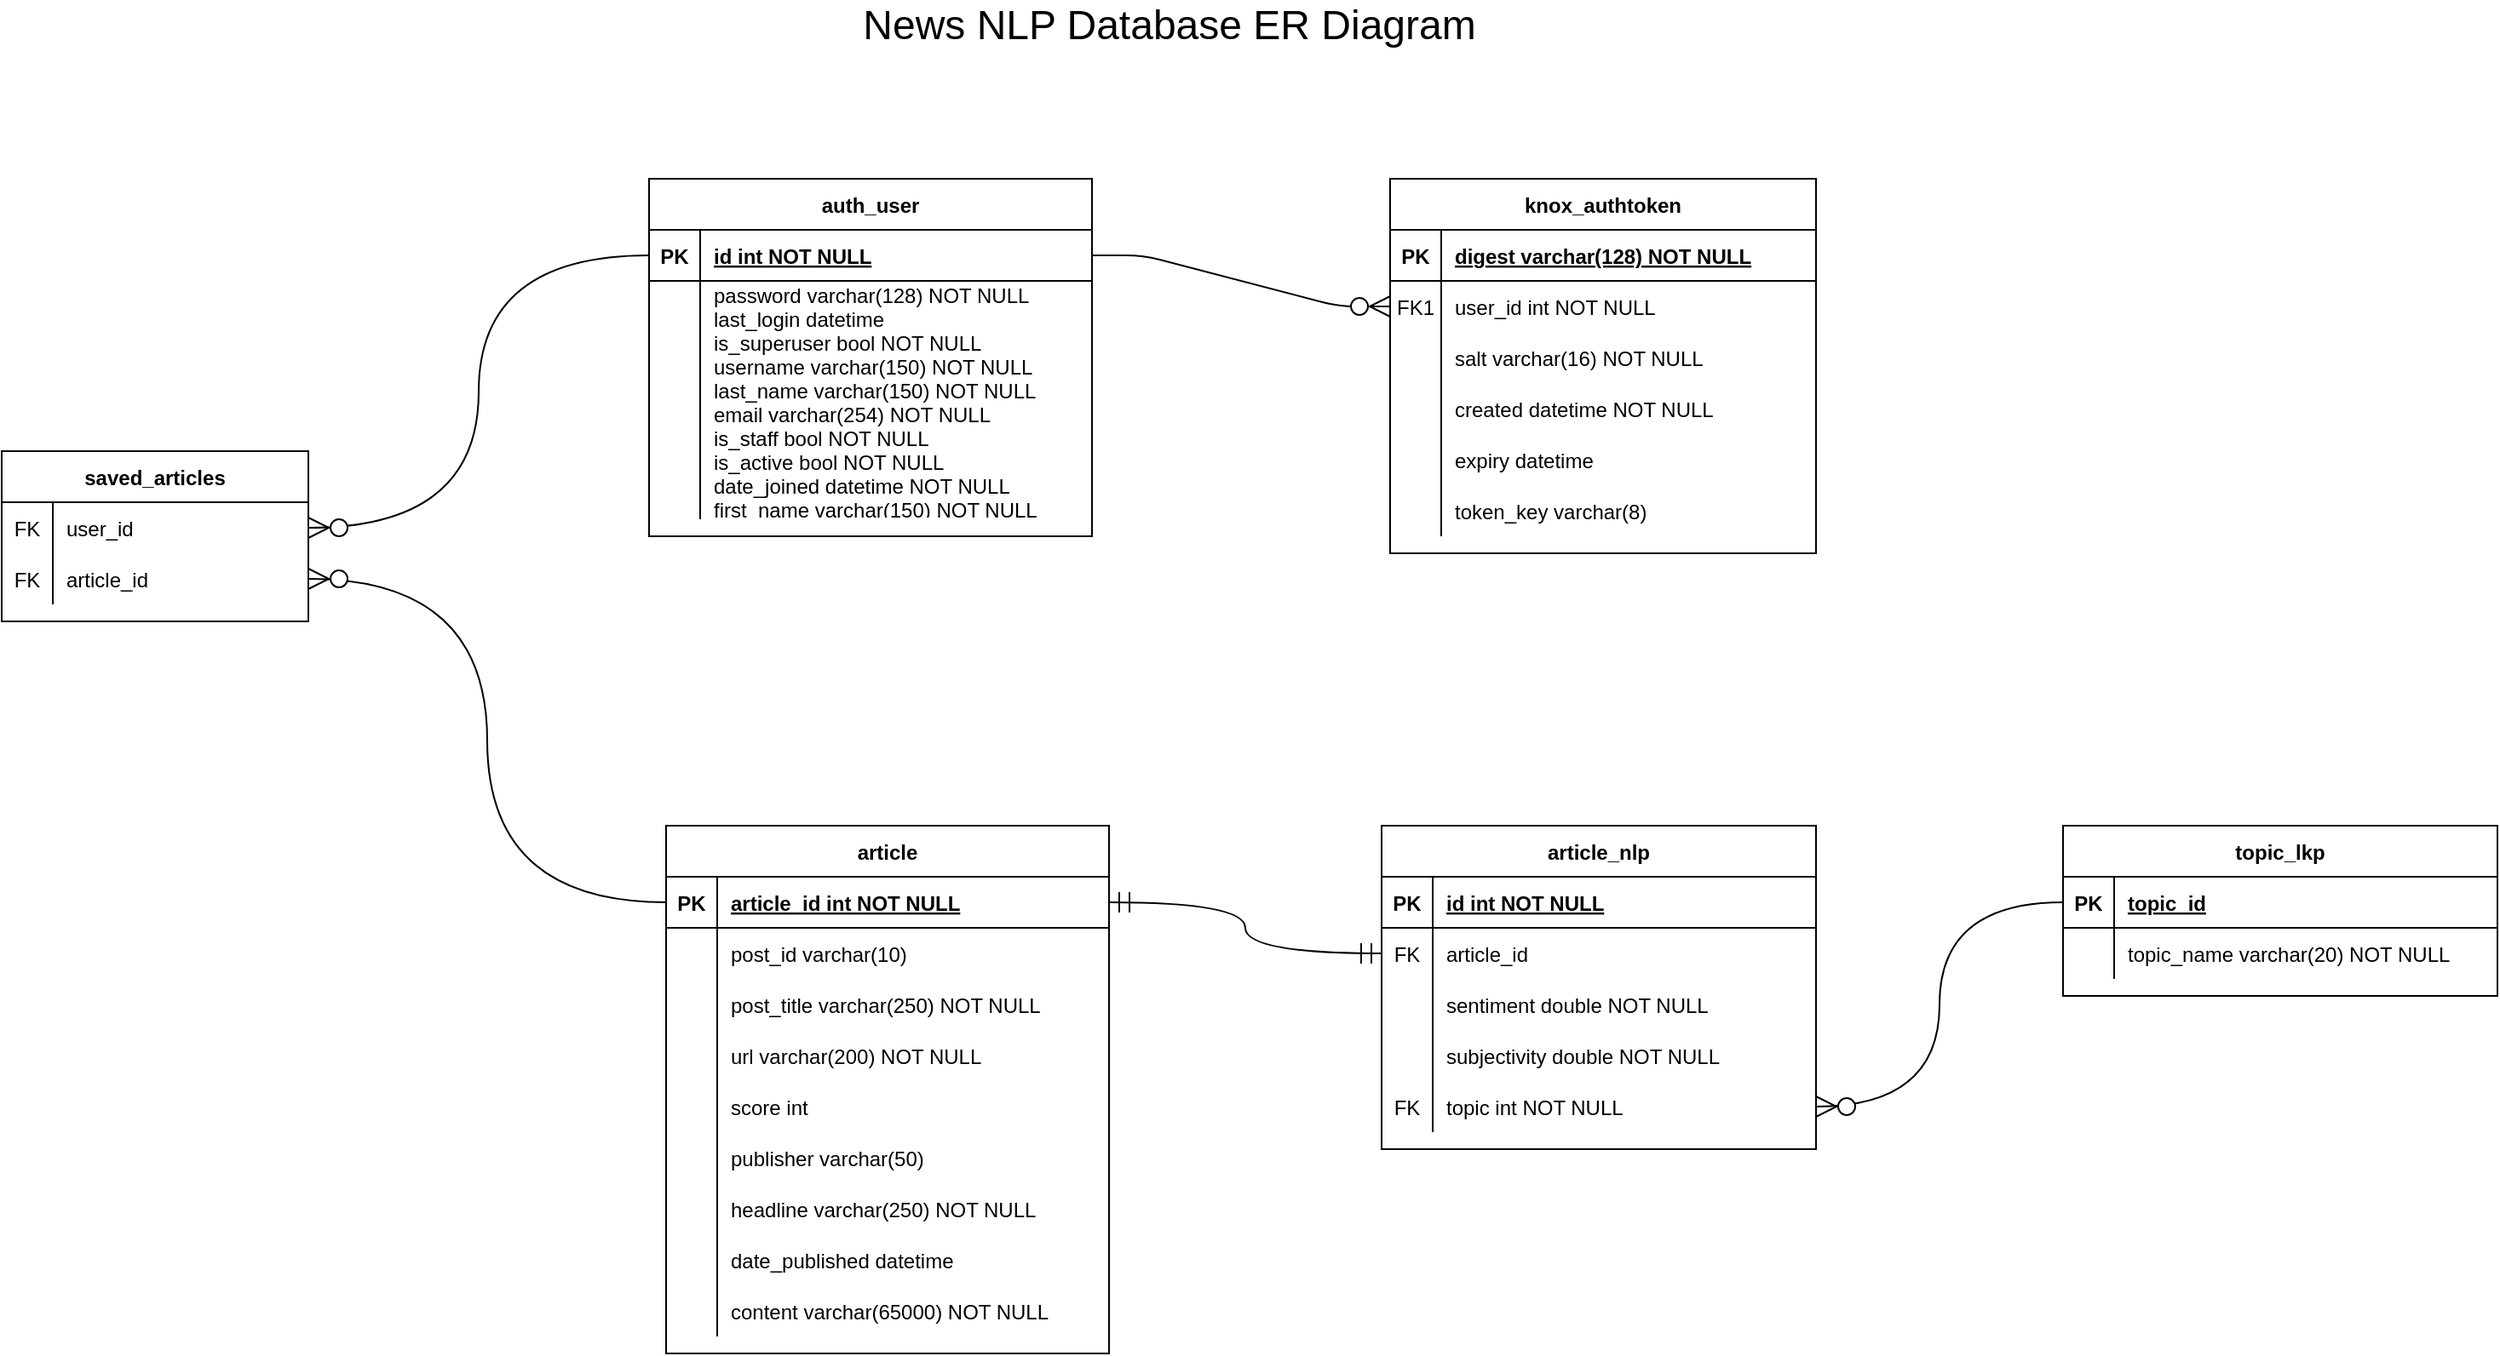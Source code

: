 <mxfile version="14.4.8" type="github">
  <diagram id="R2lEEEUBdFMjLlhIrx00" name="Page-1">
    <mxGraphModel dx="2200" dy="774" grid="1" gridSize="10" guides="1" tooltips="1" connect="1" arrows="1" fold="1" page="1" pageScale="1" pageWidth="850" pageHeight="1100" math="0" shadow="0" extFonts="Permanent Marker^https://fonts.googleapis.com/css?family=Permanent+Marker">
      <root>
        <mxCell id="0" />
        <mxCell id="1" parent="0" />
        <mxCell id="C-vyLk0tnHw3VtMMgP7b-1" value="" style="edgeStyle=entityRelationEdgeStyle;endArrow=ERzeroToMany;startArrow=none;endFill=1;startFill=0;endSize=10;" parent="1" source="C-vyLk0tnHw3VtMMgP7b-24" target="C-vyLk0tnHw3VtMMgP7b-6" edge="1">
          <mxGeometry width="100" height="100" relative="1" as="geometry">
            <mxPoint x="340" y="740" as="sourcePoint" />
            <mxPoint x="440" y="640" as="targetPoint" />
          </mxGeometry>
        </mxCell>
        <mxCell id="C-vyLk0tnHw3VtMMgP7b-2" value="knox_authtoken" style="shape=table;startSize=30;container=1;collapsible=1;childLayout=tableLayout;fixedRows=1;rowLines=0;fontStyle=1;align=center;resizeLast=1;" parent="1" vertex="1">
          <mxGeometry x="555" y="140" width="250" height="220" as="geometry">
            <mxRectangle x="450" y="120" width="70" height="30" as="alternateBounds" />
          </mxGeometry>
        </mxCell>
        <mxCell id="C-vyLk0tnHw3VtMMgP7b-3" value="" style="shape=partialRectangle;collapsible=0;dropTarget=0;pointerEvents=0;fillColor=none;points=[[0,0.5],[1,0.5]];portConstraint=eastwest;top=0;left=0;right=0;bottom=1;" parent="C-vyLk0tnHw3VtMMgP7b-2" vertex="1">
          <mxGeometry y="30" width="250" height="30" as="geometry" />
        </mxCell>
        <mxCell id="C-vyLk0tnHw3VtMMgP7b-4" value="PK" style="shape=partialRectangle;overflow=hidden;connectable=0;fillColor=none;top=0;left=0;bottom=0;right=0;fontStyle=1;" parent="C-vyLk0tnHw3VtMMgP7b-3" vertex="1">
          <mxGeometry width="30" height="30" as="geometry" />
        </mxCell>
        <mxCell id="C-vyLk0tnHw3VtMMgP7b-5" value="digest varchar(128) NOT NULL " style="shape=partialRectangle;overflow=hidden;connectable=0;fillColor=none;top=0;left=0;bottom=0;right=0;align=left;spacingLeft=6;fontStyle=5;" parent="C-vyLk0tnHw3VtMMgP7b-3" vertex="1">
          <mxGeometry x="30" width="220" height="30" as="geometry" />
        </mxCell>
        <mxCell id="C-vyLk0tnHw3VtMMgP7b-6" value="" style="shape=partialRectangle;collapsible=0;dropTarget=0;pointerEvents=0;fillColor=none;points=[[0,0.5],[1,0.5]];portConstraint=eastwest;top=0;left=0;right=0;bottom=0;" parent="C-vyLk0tnHw3VtMMgP7b-2" vertex="1">
          <mxGeometry y="60" width="250" height="30" as="geometry" />
        </mxCell>
        <mxCell id="C-vyLk0tnHw3VtMMgP7b-7" value="FK1" style="shape=partialRectangle;overflow=hidden;connectable=0;fillColor=none;top=0;left=0;bottom=0;right=0;" parent="C-vyLk0tnHw3VtMMgP7b-6" vertex="1">
          <mxGeometry width="30" height="30" as="geometry" />
        </mxCell>
        <mxCell id="C-vyLk0tnHw3VtMMgP7b-8" value="user_id int NOT NULL" style="shape=partialRectangle;overflow=hidden;connectable=0;fillColor=none;top=0;left=0;bottom=0;right=0;align=left;spacingLeft=6;" parent="C-vyLk0tnHw3VtMMgP7b-6" vertex="1">
          <mxGeometry x="30" width="220" height="30" as="geometry" />
        </mxCell>
        <mxCell id="C-vyLk0tnHw3VtMMgP7b-9" value="" style="shape=partialRectangle;collapsible=0;dropTarget=0;pointerEvents=0;fillColor=none;points=[[0,0.5],[1,0.5]];portConstraint=eastwest;top=0;left=0;right=0;bottom=0;" parent="C-vyLk0tnHw3VtMMgP7b-2" vertex="1">
          <mxGeometry y="90" width="250" height="30" as="geometry" />
        </mxCell>
        <mxCell id="C-vyLk0tnHw3VtMMgP7b-10" value="" style="shape=partialRectangle;overflow=hidden;connectable=0;fillColor=none;top=0;left=0;bottom=0;right=0;" parent="C-vyLk0tnHw3VtMMgP7b-9" vertex="1">
          <mxGeometry width="30" height="30" as="geometry" />
        </mxCell>
        <mxCell id="C-vyLk0tnHw3VtMMgP7b-11" value="salt varchar(16) NOT NULL" style="shape=partialRectangle;overflow=hidden;connectable=0;fillColor=none;top=0;left=0;bottom=0;right=0;align=left;spacingLeft=6;" parent="C-vyLk0tnHw3VtMMgP7b-9" vertex="1">
          <mxGeometry x="30" width="220" height="30" as="geometry" />
        </mxCell>
        <mxCell id="pVp8Zoh54Qk2tJpORpOQ-66" value="" style="shape=partialRectangle;collapsible=0;dropTarget=0;pointerEvents=0;fillColor=none;points=[[0,0.5],[1,0.5]];portConstraint=eastwest;top=0;left=0;right=0;bottom=0;" vertex="1" parent="C-vyLk0tnHw3VtMMgP7b-2">
          <mxGeometry y="120" width="250" height="30" as="geometry" />
        </mxCell>
        <mxCell id="pVp8Zoh54Qk2tJpORpOQ-67" value="" style="shape=partialRectangle;overflow=hidden;connectable=0;fillColor=none;top=0;left=0;bottom=0;right=0;" vertex="1" parent="pVp8Zoh54Qk2tJpORpOQ-66">
          <mxGeometry width="30" height="30" as="geometry" />
        </mxCell>
        <mxCell id="pVp8Zoh54Qk2tJpORpOQ-68" value="created datetime NOT NULL" style="shape=partialRectangle;overflow=hidden;connectable=0;fillColor=none;top=0;left=0;bottom=0;right=0;align=left;spacingLeft=6;" vertex="1" parent="pVp8Zoh54Qk2tJpORpOQ-66">
          <mxGeometry x="30" width="220" height="30" as="geometry" />
        </mxCell>
        <mxCell id="pVp8Zoh54Qk2tJpORpOQ-69" value="" style="shape=partialRectangle;collapsible=0;dropTarget=0;pointerEvents=0;fillColor=none;points=[[0,0.5],[1,0.5]];portConstraint=eastwest;top=0;left=0;right=0;bottom=0;" vertex="1" parent="C-vyLk0tnHw3VtMMgP7b-2">
          <mxGeometry y="150" width="250" height="30" as="geometry" />
        </mxCell>
        <mxCell id="pVp8Zoh54Qk2tJpORpOQ-70" value="" style="shape=partialRectangle;overflow=hidden;connectable=0;fillColor=none;top=0;left=0;bottom=0;right=0;" vertex="1" parent="pVp8Zoh54Qk2tJpORpOQ-69">
          <mxGeometry width="30" height="30" as="geometry" />
        </mxCell>
        <mxCell id="pVp8Zoh54Qk2tJpORpOQ-71" value="expiry datetime" style="shape=partialRectangle;overflow=hidden;connectable=0;fillColor=none;top=0;left=0;bottom=0;right=0;align=left;spacingLeft=6;" vertex="1" parent="pVp8Zoh54Qk2tJpORpOQ-69">
          <mxGeometry x="30" width="220" height="30" as="geometry" />
        </mxCell>
        <mxCell id="pVp8Zoh54Qk2tJpORpOQ-72" value="" style="shape=partialRectangle;collapsible=0;dropTarget=0;pointerEvents=0;fillColor=none;points=[[0,0.5],[1,0.5]];portConstraint=eastwest;top=0;left=0;right=0;bottom=0;" vertex="1" parent="C-vyLk0tnHw3VtMMgP7b-2">
          <mxGeometry y="180" width="250" height="30" as="geometry" />
        </mxCell>
        <mxCell id="pVp8Zoh54Qk2tJpORpOQ-73" value="" style="shape=partialRectangle;overflow=hidden;connectable=0;fillColor=none;top=0;left=0;bottom=0;right=0;" vertex="1" parent="pVp8Zoh54Qk2tJpORpOQ-72">
          <mxGeometry width="30" height="30" as="geometry" />
        </mxCell>
        <mxCell id="pVp8Zoh54Qk2tJpORpOQ-74" value="token_key varchar(8)" style="shape=partialRectangle;overflow=hidden;connectable=0;fillColor=none;top=0;left=0;bottom=0;right=0;align=left;spacingLeft=6;" vertex="1" parent="pVp8Zoh54Qk2tJpORpOQ-72">
          <mxGeometry x="30" width="220" height="30" as="geometry" />
        </mxCell>
        <mxCell id="pVp8Zoh54Qk2tJpORpOQ-48" style="edgeStyle=orthogonalEdgeStyle;rounded=0;orthogonalLoop=1;jettySize=auto;html=1;exitX=0;exitY=0.5;exitDx=0;exitDy=0;entryX=1;entryY=0.5;entryDx=0;entryDy=0;startArrow=none;startFill=0;endArrow=ERzeroToMany;endFill=1;endSize=10;curved=1;" edge="1" parent="1" source="C-vyLk0tnHw3VtMMgP7b-24" target="pVp8Zoh54Qk2tJpORpOQ-82">
          <mxGeometry relative="1" as="geometry">
            <mxPoint x="-125.06" y="328.01" as="targetPoint" />
          </mxGeometry>
        </mxCell>
        <mxCell id="C-vyLk0tnHw3VtMMgP7b-23" value="auth_user" style="shape=table;startSize=30;container=1;collapsible=1;childLayout=tableLayout;fixedRows=1;rowLines=0;fontStyle=1;align=center;resizeLast=1;" parent="1" vertex="1">
          <mxGeometry x="120" y="140" width="260" height="210" as="geometry" />
        </mxCell>
        <mxCell id="C-vyLk0tnHw3VtMMgP7b-24" value="" style="shape=partialRectangle;collapsible=0;dropTarget=0;pointerEvents=0;fillColor=none;points=[[0,0.5],[1,0.5]];portConstraint=eastwest;top=0;left=0;right=0;bottom=1;" parent="C-vyLk0tnHw3VtMMgP7b-23" vertex="1">
          <mxGeometry y="30" width="260" height="30" as="geometry" />
        </mxCell>
        <mxCell id="C-vyLk0tnHw3VtMMgP7b-25" value="PK" style="shape=partialRectangle;overflow=hidden;connectable=0;fillColor=none;top=0;left=0;bottom=0;right=0;fontStyle=1;" parent="C-vyLk0tnHw3VtMMgP7b-24" vertex="1">
          <mxGeometry width="30" height="30" as="geometry" />
        </mxCell>
        <mxCell id="C-vyLk0tnHw3VtMMgP7b-26" value="id int NOT NULL " style="shape=partialRectangle;overflow=hidden;connectable=0;fillColor=none;top=0;left=0;bottom=0;right=0;align=left;spacingLeft=6;fontStyle=5;" parent="C-vyLk0tnHw3VtMMgP7b-24" vertex="1">
          <mxGeometry x="30" width="230" height="30" as="geometry" />
        </mxCell>
        <mxCell id="C-vyLk0tnHw3VtMMgP7b-27" value="" style="shape=partialRectangle;collapsible=0;dropTarget=0;pointerEvents=0;fillColor=none;points=[[0,0.5],[1,0.5]];portConstraint=eastwest;top=0;left=0;right=0;bottom=0;" parent="C-vyLk0tnHw3VtMMgP7b-23" vertex="1">
          <mxGeometry y="60" width="260" height="140" as="geometry" />
        </mxCell>
        <mxCell id="C-vyLk0tnHw3VtMMgP7b-28" value="" style="shape=partialRectangle;overflow=hidden;connectable=0;fillColor=none;top=0;left=0;bottom=0;right=0;" parent="C-vyLk0tnHw3VtMMgP7b-27" vertex="1">
          <mxGeometry width="30" height="140" as="geometry" />
        </mxCell>
        <mxCell id="C-vyLk0tnHw3VtMMgP7b-29" value="password varchar(128) NOT NULL&#xa;last_login datetime&#xa;is_superuser bool NOT NULL&#xa;username varchar(150) NOT NULL&#xa;last_name varchar(150) NOT NULL&#xa;email varchar(254) NOT NULL&#xa;is_staff bool NOT NULL&#xa;is_active bool NOT NULL&#xa;date_joined datetime NOT NULL&#xa;first_name varchar(150) NOT NULL" style="shape=partialRectangle;overflow=hidden;connectable=0;fillColor=none;top=0;left=0;bottom=0;right=0;align=left;spacingLeft=6;" parent="C-vyLk0tnHw3VtMMgP7b-27" vertex="1">
          <mxGeometry x="30" width="230" height="140" as="geometry" />
        </mxCell>
        <mxCell id="pVp8Zoh54Qk2tJpORpOQ-49" style="edgeStyle=orthogonalEdgeStyle;rounded=0;orthogonalLoop=1;jettySize=auto;html=1;exitX=0;exitY=0.5;exitDx=0;exitDy=0;entryX=1;entryY=0.5;entryDx=0;entryDy=0;startArrow=none;startFill=0;endArrow=ERzeroToMany;endFill=1;endSize=10;curved=1;" edge="1" parent="1" source="pVp8Zoh54Qk2tJpORpOQ-5" target="pVp8Zoh54Qk2tJpORpOQ-85">
          <mxGeometry relative="1" as="geometry">
            <mxPoint x="-130" y="365" as="targetPoint" />
          </mxGeometry>
        </mxCell>
        <mxCell id="pVp8Zoh54Qk2tJpORpOQ-4" value="article" style="shape=table;startSize=30;container=1;collapsible=1;childLayout=tableLayout;fixedRows=1;rowLines=0;fontStyle=1;align=center;resizeLast=1;" vertex="1" parent="1">
          <mxGeometry x="130" y="520" width="260" height="310" as="geometry" />
        </mxCell>
        <mxCell id="pVp8Zoh54Qk2tJpORpOQ-5" value="" style="shape=partialRectangle;collapsible=0;dropTarget=0;pointerEvents=0;fillColor=none;top=0;left=0;bottom=1;right=0;points=[[0,0.5],[1,0.5]];portConstraint=eastwest;" vertex="1" parent="pVp8Zoh54Qk2tJpORpOQ-4">
          <mxGeometry y="30" width="260" height="30" as="geometry" />
        </mxCell>
        <mxCell id="pVp8Zoh54Qk2tJpORpOQ-6" value="PK" style="shape=partialRectangle;connectable=0;fillColor=none;top=0;left=0;bottom=0;right=0;fontStyle=1;overflow=hidden;" vertex="1" parent="pVp8Zoh54Qk2tJpORpOQ-5">
          <mxGeometry width="30" height="30" as="geometry" />
        </mxCell>
        <mxCell id="pVp8Zoh54Qk2tJpORpOQ-7" value="article_id int NOT NULL" style="shape=partialRectangle;connectable=0;fillColor=none;top=0;left=0;bottom=0;right=0;align=left;spacingLeft=6;fontStyle=5;overflow=hidden;" vertex="1" parent="pVp8Zoh54Qk2tJpORpOQ-5">
          <mxGeometry x="30" width="230" height="30" as="geometry" />
        </mxCell>
        <mxCell id="pVp8Zoh54Qk2tJpORpOQ-8" value="" style="shape=partialRectangle;collapsible=0;dropTarget=0;pointerEvents=0;fillColor=none;top=0;left=0;bottom=0;right=0;points=[[0,0.5],[1,0.5]];portConstraint=eastwest;" vertex="1" parent="pVp8Zoh54Qk2tJpORpOQ-4">
          <mxGeometry y="60" width="260" height="30" as="geometry" />
        </mxCell>
        <mxCell id="pVp8Zoh54Qk2tJpORpOQ-9" value="" style="shape=partialRectangle;connectable=0;fillColor=none;top=0;left=0;bottom=0;right=0;editable=1;overflow=hidden;" vertex="1" parent="pVp8Zoh54Qk2tJpORpOQ-8">
          <mxGeometry width="30" height="30" as="geometry" />
        </mxCell>
        <mxCell id="pVp8Zoh54Qk2tJpORpOQ-10" value="post_id varchar(10)" style="shape=partialRectangle;connectable=0;fillColor=none;top=0;left=0;bottom=0;right=0;align=left;spacingLeft=6;overflow=hidden;" vertex="1" parent="pVp8Zoh54Qk2tJpORpOQ-8">
          <mxGeometry x="30" width="230" height="30" as="geometry" />
        </mxCell>
        <mxCell id="pVp8Zoh54Qk2tJpORpOQ-11" value="" style="shape=partialRectangle;collapsible=0;dropTarget=0;pointerEvents=0;fillColor=none;top=0;left=0;bottom=0;right=0;points=[[0,0.5],[1,0.5]];portConstraint=eastwest;" vertex="1" parent="pVp8Zoh54Qk2tJpORpOQ-4">
          <mxGeometry y="90" width="260" height="30" as="geometry" />
        </mxCell>
        <mxCell id="pVp8Zoh54Qk2tJpORpOQ-12" value="" style="shape=partialRectangle;connectable=0;fillColor=none;top=0;left=0;bottom=0;right=0;editable=1;overflow=hidden;" vertex="1" parent="pVp8Zoh54Qk2tJpORpOQ-11">
          <mxGeometry width="30" height="30" as="geometry" />
        </mxCell>
        <mxCell id="pVp8Zoh54Qk2tJpORpOQ-13" value="post_title varchar(250) NOT NULL" style="shape=partialRectangle;connectable=0;fillColor=none;top=0;left=0;bottom=0;right=0;align=left;spacingLeft=6;overflow=hidden;" vertex="1" parent="pVp8Zoh54Qk2tJpORpOQ-11">
          <mxGeometry x="30" width="230" height="30" as="geometry" />
        </mxCell>
        <mxCell id="pVp8Zoh54Qk2tJpORpOQ-14" value="" style="shape=partialRectangle;collapsible=0;dropTarget=0;pointerEvents=0;fillColor=none;top=0;left=0;bottom=0;right=0;points=[[0,0.5],[1,0.5]];portConstraint=eastwest;" vertex="1" parent="pVp8Zoh54Qk2tJpORpOQ-4">
          <mxGeometry y="120" width="260" height="30" as="geometry" />
        </mxCell>
        <mxCell id="pVp8Zoh54Qk2tJpORpOQ-15" value="" style="shape=partialRectangle;connectable=0;fillColor=none;top=0;left=0;bottom=0;right=0;editable=1;overflow=hidden;" vertex="1" parent="pVp8Zoh54Qk2tJpORpOQ-14">
          <mxGeometry width="30" height="30" as="geometry" />
        </mxCell>
        <mxCell id="pVp8Zoh54Qk2tJpORpOQ-16" value="url varchar(200) NOT NULL" style="shape=partialRectangle;connectable=0;fillColor=none;top=0;left=0;bottom=0;right=0;align=left;spacingLeft=6;overflow=hidden;" vertex="1" parent="pVp8Zoh54Qk2tJpORpOQ-14">
          <mxGeometry x="30" width="230" height="30" as="geometry" />
        </mxCell>
        <mxCell id="pVp8Zoh54Qk2tJpORpOQ-17" value="" style="shape=partialRectangle;collapsible=0;dropTarget=0;pointerEvents=0;fillColor=none;top=0;left=0;bottom=0;right=0;points=[[0,0.5],[1,0.5]];portConstraint=eastwest;" vertex="1" parent="pVp8Zoh54Qk2tJpORpOQ-4">
          <mxGeometry y="150" width="260" height="30" as="geometry" />
        </mxCell>
        <mxCell id="pVp8Zoh54Qk2tJpORpOQ-18" value="" style="shape=partialRectangle;connectable=0;fillColor=none;top=0;left=0;bottom=0;right=0;editable=1;overflow=hidden;" vertex="1" parent="pVp8Zoh54Qk2tJpORpOQ-17">
          <mxGeometry width="30" height="30" as="geometry" />
        </mxCell>
        <mxCell id="pVp8Zoh54Qk2tJpORpOQ-19" value="score int" style="shape=partialRectangle;connectable=0;fillColor=none;top=0;left=0;bottom=0;right=0;align=left;spacingLeft=6;overflow=hidden;" vertex="1" parent="pVp8Zoh54Qk2tJpORpOQ-17">
          <mxGeometry x="30" width="230" height="30" as="geometry" />
        </mxCell>
        <mxCell id="pVp8Zoh54Qk2tJpORpOQ-20" value="" style="shape=partialRectangle;collapsible=0;dropTarget=0;pointerEvents=0;fillColor=none;top=0;left=0;bottom=0;right=0;points=[[0,0.5],[1,0.5]];portConstraint=eastwest;" vertex="1" parent="pVp8Zoh54Qk2tJpORpOQ-4">
          <mxGeometry y="180" width="260" height="30" as="geometry" />
        </mxCell>
        <mxCell id="pVp8Zoh54Qk2tJpORpOQ-21" value="" style="shape=partialRectangle;connectable=0;fillColor=none;top=0;left=0;bottom=0;right=0;editable=1;overflow=hidden;" vertex="1" parent="pVp8Zoh54Qk2tJpORpOQ-20">
          <mxGeometry width="30" height="30" as="geometry" />
        </mxCell>
        <mxCell id="pVp8Zoh54Qk2tJpORpOQ-22" value="publisher varchar(50)" style="shape=partialRectangle;connectable=0;fillColor=none;top=0;left=0;bottom=0;right=0;align=left;spacingLeft=6;overflow=hidden;" vertex="1" parent="pVp8Zoh54Qk2tJpORpOQ-20">
          <mxGeometry x="30" width="230" height="30" as="geometry" />
        </mxCell>
        <mxCell id="pVp8Zoh54Qk2tJpORpOQ-23" value="" style="shape=partialRectangle;collapsible=0;dropTarget=0;pointerEvents=0;fillColor=none;top=0;left=0;bottom=0;right=0;points=[[0,0.5],[1,0.5]];portConstraint=eastwest;" vertex="1" parent="pVp8Zoh54Qk2tJpORpOQ-4">
          <mxGeometry y="210" width="260" height="30" as="geometry" />
        </mxCell>
        <mxCell id="pVp8Zoh54Qk2tJpORpOQ-24" value="" style="shape=partialRectangle;connectable=0;fillColor=none;top=0;left=0;bottom=0;right=0;editable=1;overflow=hidden;" vertex="1" parent="pVp8Zoh54Qk2tJpORpOQ-23">
          <mxGeometry width="30" height="30" as="geometry" />
        </mxCell>
        <mxCell id="pVp8Zoh54Qk2tJpORpOQ-25" value="headline varchar(250) NOT NULL" style="shape=partialRectangle;connectable=0;fillColor=none;top=0;left=0;bottom=0;right=0;align=left;spacingLeft=6;overflow=hidden;" vertex="1" parent="pVp8Zoh54Qk2tJpORpOQ-23">
          <mxGeometry x="30" width="230" height="30" as="geometry" />
        </mxCell>
        <mxCell id="pVp8Zoh54Qk2tJpORpOQ-26" value="" style="shape=partialRectangle;collapsible=0;dropTarget=0;pointerEvents=0;fillColor=none;top=0;left=0;bottom=0;right=0;points=[[0,0.5],[1,0.5]];portConstraint=eastwest;" vertex="1" parent="pVp8Zoh54Qk2tJpORpOQ-4">
          <mxGeometry y="240" width="260" height="30" as="geometry" />
        </mxCell>
        <mxCell id="pVp8Zoh54Qk2tJpORpOQ-27" value="" style="shape=partialRectangle;connectable=0;fillColor=none;top=0;left=0;bottom=0;right=0;editable=1;overflow=hidden;" vertex="1" parent="pVp8Zoh54Qk2tJpORpOQ-26">
          <mxGeometry width="30" height="30" as="geometry" />
        </mxCell>
        <mxCell id="pVp8Zoh54Qk2tJpORpOQ-28" value="date_published datetime" style="shape=partialRectangle;connectable=0;fillColor=none;top=0;left=0;bottom=0;right=0;align=left;spacingLeft=6;overflow=hidden;" vertex="1" parent="pVp8Zoh54Qk2tJpORpOQ-26">
          <mxGeometry x="30" width="230" height="30" as="geometry" />
        </mxCell>
        <mxCell id="pVp8Zoh54Qk2tJpORpOQ-29" value="" style="shape=partialRectangle;collapsible=0;dropTarget=0;pointerEvents=0;fillColor=none;top=0;left=0;bottom=0;right=0;points=[[0,0.5],[1,0.5]];portConstraint=eastwest;" vertex="1" parent="pVp8Zoh54Qk2tJpORpOQ-4">
          <mxGeometry y="270" width="260" height="30" as="geometry" />
        </mxCell>
        <mxCell id="pVp8Zoh54Qk2tJpORpOQ-30" value="" style="shape=partialRectangle;connectable=0;fillColor=none;top=0;left=0;bottom=0;right=0;editable=1;overflow=hidden;" vertex="1" parent="pVp8Zoh54Qk2tJpORpOQ-29">
          <mxGeometry width="30" height="30" as="geometry" />
        </mxCell>
        <mxCell id="pVp8Zoh54Qk2tJpORpOQ-31" value="content varchar(65000) NOT NULL" style="shape=partialRectangle;connectable=0;fillColor=none;top=0;left=0;bottom=0;right=0;align=left;spacingLeft=6;overflow=hidden;" vertex="1" parent="pVp8Zoh54Qk2tJpORpOQ-29">
          <mxGeometry x="30" width="230" height="30" as="geometry" />
        </mxCell>
        <mxCell id="pVp8Zoh54Qk2tJpORpOQ-50" value="article_nlp" style="shape=table;startSize=30;container=1;collapsible=1;childLayout=tableLayout;fixedRows=1;rowLines=0;fontStyle=1;align=center;resizeLast=1;" vertex="1" parent="1">
          <mxGeometry x="550" y="520" width="255" height="190" as="geometry" />
        </mxCell>
        <mxCell id="pVp8Zoh54Qk2tJpORpOQ-51" value="" style="shape=partialRectangle;collapsible=0;dropTarget=0;pointerEvents=0;fillColor=none;top=0;left=0;bottom=1;right=0;points=[[0,0.5],[1,0.5]];portConstraint=eastwest;" vertex="1" parent="pVp8Zoh54Qk2tJpORpOQ-50">
          <mxGeometry y="30" width="255" height="30" as="geometry" />
        </mxCell>
        <mxCell id="pVp8Zoh54Qk2tJpORpOQ-52" value="PK" style="shape=partialRectangle;connectable=0;fillColor=none;top=0;left=0;bottom=0;right=0;fontStyle=1;overflow=hidden;" vertex="1" parent="pVp8Zoh54Qk2tJpORpOQ-51">
          <mxGeometry width="30" height="30" as="geometry" />
        </mxCell>
        <mxCell id="pVp8Zoh54Qk2tJpORpOQ-53" value="id int NOT NULL" style="shape=partialRectangle;connectable=0;fillColor=none;top=0;left=0;bottom=0;right=0;align=left;spacingLeft=6;fontStyle=5;overflow=hidden;" vertex="1" parent="pVp8Zoh54Qk2tJpORpOQ-51">
          <mxGeometry x="30" width="225" height="30" as="geometry" />
        </mxCell>
        <mxCell id="pVp8Zoh54Qk2tJpORpOQ-54" value="" style="shape=partialRectangle;collapsible=0;dropTarget=0;pointerEvents=0;fillColor=none;top=0;left=0;bottom=0;right=0;points=[[0,0.5],[1,0.5]];portConstraint=eastwest;" vertex="1" parent="pVp8Zoh54Qk2tJpORpOQ-50">
          <mxGeometry y="60" width="255" height="30" as="geometry" />
        </mxCell>
        <mxCell id="pVp8Zoh54Qk2tJpORpOQ-55" value="FK" style="shape=partialRectangle;connectable=0;fillColor=none;top=0;left=0;bottom=0;right=0;editable=1;overflow=hidden;" vertex="1" parent="pVp8Zoh54Qk2tJpORpOQ-54">
          <mxGeometry width="30" height="30" as="geometry" />
        </mxCell>
        <mxCell id="pVp8Zoh54Qk2tJpORpOQ-56" value="article_id" style="shape=partialRectangle;connectable=0;fillColor=none;top=0;left=0;bottom=0;right=0;align=left;spacingLeft=6;overflow=hidden;" vertex="1" parent="pVp8Zoh54Qk2tJpORpOQ-54">
          <mxGeometry x="30" width="225" height="30" as="geometry" />
        </mxCell>
        <mxCell id="pVp8Zoh54Qk2tJpORpOQ-57" value="" style="shape=partialRectangle;collapsible=0;dropTarget=0;pointerEvents=0;fillColor=none;top=0;left=0;bottom=0;right=0;points=[[0,0.5],[1,0.5]];portConstraint=eastwest;" vertex="1" parent="pVp8Zoh54Qk2tJpORpOQ-50">
          <mxGeometry y="90" width="255" height="30" as="geometry" />
        </mxCell>
        <mxCell id="pVp8Zoh54Qk2tJpORpOQ-58" value="" style="shape=partialRectangle;connectable=0;fillColor=none;top=0;left=0;bottom=0;right=0;editable=1;overflow=hidden;" vertex="1" parent="pVp8Zoh54Qk2tJpORpOQ-57">
          <mxGeometry width="30" height="30" as="geometry" />
        </mxCell>
        <mxCell id="pVp8Zoh54Qk2tJpORpOQ-59" value="sentiment double NOT NULL" style="shape=partialRectangle;connectable=0;fillColor=none;top=0;left=0;bottom=0;right=0;align=left;spacingLeft=6;overflow=hidden;" vertex="1" parent="pVp8Zoh54Qk2tJpORpOQ-57">
          <mxGeometry x="30" width="225" height="30" as="geometry" />
        </mxCell>
        <mxCell id="pVp8Zoh54Qk2tJpORpOQ-60" value="" style="shape=partialRectangle;collapsible=0;dropTarget=0;pointerEvents=0;fillColor=none;top=0;left=0;bottom=0;right=0;points=[[0,0.5],[1,0.5]];portConstraint=eastwest;" vertex="1" parent="pVp8Zoh54Qk2tJpORpOQ-50">
          <mxGeometry y="120" width="255" height="30" as="geometry" />
        </mxCell>
        <mxCell id="pVp8Zoh54Qk2tJpORpOQ-61" value="" style="shape=partialRectangle;connectable=0;fillColor=none;top=0;left=0;bottom=0;right=0;editable=1;overflow=hidden;" vertex="1" parent="pVp8Zoh54Qk2tJpORpOQ-60">
          <mxGeometry width="30" height="30" as="geometry" />
        </mxCell>
        <mxCell id="pVp8Zoh54Qk2tJpORpOQ-62" value="subjectivity double NOT NULL" style="shape=partialRectangle;connectable=0;fillColor=none;top=0;left=0;bottom=0;right=0;align=left;spacingLeft=6;overflow=hidden;" vertex="1" parent="pVp8Zoh54Qk2tJpORpOQ-60">
          <mxGeometry x="30" width="225" height="30" as="geometry" />
        </mxCell>
        <mxCell id="pVp8Zoh54Qk2tJpORpOQ-91" value="" style="shape=partialRectangle;collapsible=0;dropTarget=0;pointerEvents=0;fillColor=none;top=0;left=0;bottom=0;right=0;points=[[0,0.5],[1,0.5]];portConstraint=eastwest;" vertex="1" parent="pVp8Zoh54Qk2tJpORpOQ-50">
          <mxGeometry y="150" width="255" height="30" as="geometry" />
        </mxCell>
        <mxCell id="pVp8Zoh54Qk2tJpORpOQ-92" value="FK" style="shape=partialRectangle;connectable=0;fillColor=none;top=0;left=0;bottom=0;right=0;editable=1;overflow=hidden;" vertex="1" parent="pVp8Zoh54Qk2tJpORpOQ-91">
          <mxGeometry width="30" height="30" as="geometry" />
        </mxCell>
        <mxCell id="pVp8Zoh54Qk2tJpORpOQ-93" value="topic int NOT NULL" style="shape=partialRectangle;connectable=0;fillColor=none;top=0;left=0;bottom=0;right=0;align=left;spacingLeft=6;overflow=hidden;" vertex="1" parent="pVp8Zoh54Qk2tJpORpOQ-91">
          <mxGeometry x="30" width="225" height="30" as="geometry" />
        </mxCell>
        <mxCell id="pVp8Zoh54Qk2tJpORpOQ-78" value="saved_articles" style="shape=table;startSize=30;container=1;collapsible=1;childLayout=tableLayout;fixedRows=1;rowLines=0;fontStyle=1;align=center;resizeLast=1;" vertex="1" parent="1">
          <mxGeometry x="-260" y="300" width="180" height="100" as="geometry" />
        </mxCell>
        <mxCell id="pVp8Zoh54Qk2tJpORpOQ-82" value="" style="shape=partialRectangle;collapsible=0;dropTarget=0;pointerEvents=0;fillColor=none;top=0;left=0;bottom=0;right=0;points=[[0,0.5],[1,0.5]];portConstraint=eastwest;" vertex="1" parent="pVp8Zoh54Qk2tJpORpOQ-78">
          <mxGeometry y="30" width="180" height="30" as="geometry" />
        </mxCell>
        <mxCell id="pVp8Zoh54Qk2tJpORpOQ-83" value="FK" style="shape=partialRectangle;connectable=0;fillColor=none;top=0;left=0;bottom=0;right=0;editable=1;overflow=hidden;" vertex="1" parent="pVp8Zoh54Qk2tJpORpOQ-82">
          <mxGeometry width="30" height="30" as="geometry" />
        </mxCell>
        <mxCell id="pVp8Zoh54Qk2tJpORpOQ-84" value="user_id" style="shape=partialRectangle;connectable=0;fillColor=none;top=0;left=0;bottom=0;right=0;align=left;spacingLeft=6;overflow=hidden;" vertex="1" parent="pVp8Zoh54Qk2tJpORpOQ-82">
          <mxGeometry x="30" width="150" height="30" as="geometry" />
        </mxCell>
        <mxCell id="pVp8Zoh54Qk2tJpORpOQ-85" value="" style="shape=partialRectangle;collapsible=0;dropTarget=0;pointerEvents=0;fillColor=none;top=0;left=0;bottom=0;right=0;points=[[0,0.5],[1,0.5]];portConstraint=eastwest;" vertex="1" parent="pVp8Zoh54Qk2tJpORpOQ-78">
          <mxGeometry y="60" width="180" height="30" as="geometry" />
        </mxCell>
        <mxCell id="pVp8Zoh54Qk2tJpORpOQ-86" value="FK" style="shape=partialRectangle;connectable=0;fillColor=none;top=0;left=0;bottom=0;right=0;editable=1;overflow=hidden;" vertex="1" parent="pVp8Zoh54Qk2tJpORpOQ-85">
          <mxGeometry width="30" height="30" as="geometry" />
        </mxCell>
        <mxCell id="pVp8Zoh54Qk2tJpORpOQ-87" value="article_id" style="shape=partialRectangle;connectable=0;fillColor=none;top=0;left=0;bottom=0;right=0;align=left;spacingLeft=6;overflow=hidden;" vertex="1" parent="pVp8Zoh54Qk2tJpORpOQ-85">
          <mxGeometry x="30" width="150" height="30" as="geometry" />
        </mxCell>
        <mxCell id="pVp8Zoh54Qk2tJpORpOQ-94" style="edgeStyle=orthogonalEdgeStyle;curved=1;rounded=0;orthogonalLoop=1;jettySize=auto;html=1;exitX=1;exitY=0.5;exitDx=0;exitDy=0;entryX=0;entryY=0.5;entryDx=0;entryDy=0;startArrow=ERmandOne;startFill=0;endArrow=ERmandOne;endFill=0;endSize=10;startSize=10;" edge="1" parent="1" source="pVp8Zoh54Qk2tJpORpOQ-5" target="pVp8Zoh54Qk2tJpORpOQ-54">
          <mxGeometry relative="1" as="geometry" />
        </mxCell>
        <mxCell id="pVp8Zoh54Qk2tJpORpOQ-95" value="topic_lkp" style="shape=table;startSize=30;container=1;collapsible=1;childLayout=tableLayout;fixedRows=1;rowLines=0;fontStyle=1;align=center;resizeLast=1;" vertex="1" parent="1">
          <mxGeometry x="950" y="520" width="255" height="100" as="geometry" />
        </mxCell>
        <mxCell id="pVp8Zoh54Qk2tJpORpOQ-96" value="" style="shape=partialRectangle;collapsible=0;dropTarget=0;pointerEvents=0;fillColor=none;top=0;left=0;bottom=1;right=0;points=[[0,0.5],[1,0.5]];portConstraint=eastwest;" vertex="1" parent="pVp8Zoh54Qk2tJpORpOQ-95">
          <mxGeometry y="30" width="255" height="30" as="geometry" />
        </mxCell>
        <mxCell id="pVp8Zoh54Qk2tJpORpOQ-97" value="PK" style="shape=partialRectangle;connectable=0;fillColor=none;top=0;left=0;bottom=0;right=0;fontStyle=1;overflow=hidden;" vertex="1" parent="pVp8Zoh54Qk2tJpORpOQ-96">
          <mxGeometry width="30" height="30" as="geometry" />
        </mxCell>
        <mxCell id="pVp8Zoh54Qk2tJpORpOQ-98" value="topic_id" style="shape=partialRectangle;connectable=0;fillColor=none;top=0;left=0;bottom=0;right=0;align=left;spacingLeft=6;fontStyle=5;overflow=hidden;" vertex="1" parent="pVp8Zoh54Qk2tJpORpOQ-96">
          <mxGeometry x="30" width="225" height="30" as="geometry" />
        </mxCell>
        <mxCell id="pVp8Zoh54Qk2tJpORpOQ-99" value="" style="shape=partialRectangle;collapsible=0;dropTarget=0;pointerEvents=0;fillColor=none;top=0;left=0;bottom=0;right=0;points=[[0,0.5],[1,0.5]];portConstraint=eastwest;" vertex="1" parent="pVp8Zoh54Qk2tJpORpOQ-95">
          <mxGeometry y="60" width="255" height="30" as="geometry" />
        </mxCell>
        <mxCell id="pVp8Zoh54Qk2tJpORpOQ-100" value="" style="shape=partialRectangle;connectable=0;fillColor=none;top=0;left=0;bottom=0;right=0;editable=1;overflow=hidden;" vertex="1" parent="pVp8Zoh54Qk2tJpORpOQ-99">
          <mxGeometry width="30" height="30" as="geometry" />
        </mxCell>
        <mxCell id="pVp8Zoh54Qk2tJpORpOQ-101" value="topic_name varchar(20) NOT NULL" style="shape=partialRectangle;connectable=0;fillColor=none;top=0;left=0;bottom=0;right=0;align=left;spacingLeft=6;overflow=hidden;" vertex="1" parent="pVp8Zoh54Qk2tJpORpOQ-99">
          <mxGeometry x="30" width="225" height="30" as="geometry" />
        </mxCell>
        <mxCell id="pVp8Zoh54Qk2tJpORpOQ-111" style="edgeStyle=orthogonalEdgeStyle;curved=1;rounded=0;orthogonalLoop=1;jettySize=auto;html=1;exitX=0;exitY=0.5;exitDx=0;exitDy=0;entryX=1;entryY=0.5;entryDx=0;entryDy=0;startArrow=none;startFill=0;startSize=10;endArrow=ERzeroToMany;endFill=1;endSize=10;" edge="1" parent="1" source="pVp8Zoh54Qk2tJpORpOQ-96" target="pVp8Zoh54Qk2tJpORpOQ-91">
          <mxGeometry relative="1" as="geometry" />
        </mxCell>
        <mxCell id="pVp8Zoh54Qk2tJpORpOQ-112" value="&lt;font style=&quot;font-size: 24px&quot;&gt;News NLP Database ER Diagram&lt;/font&gt;" style="text;html=1;align=center;verticalAlign=middle;resizable=0;points=[];autosize=1;" vertex="1" parent="1">
          <mxGeometry x="235" y="40" width="380" height="20" as="geometry" />
        </mxCell>
      </root>
    </mxGraphModel>
  </diagram>
</mxfile>
